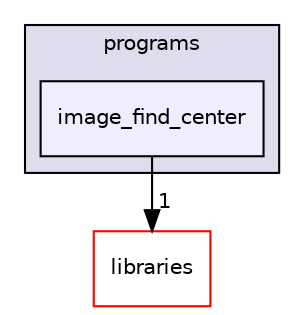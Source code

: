 digraph "xmipp/applications/programs/image_find_center" {
  compound=true
  node [ fontsize="10", fontname="Helvetica"];
  edge [ labelfontsize="10", labelfontname="Helvetica"];
  subgraph clusterdir_592b16dc4070b933e5655da2b0d20bbb {
    graph [ bgcolor="#ddddee", pencolor="black", label="programs" fontname="Helvetica", fontsize="10", URL="dir_592b16dc4070b933e5655da2b0d20bbb.html"]
  dir_d0f15e58080bce731e4d53492fc546cb [shape=box, label="image_find_center", style="filled", fillcolor="#eeeeff", pencolor="black", URL="dir_d0f15e58080bce731e4d53492fc546cb.html"];
  }
  dir_29dba3f3840f20df3b04d1972e99046b [shape=box label="libraries" fillcolor="white" style="filled" color="red" URL="dir_29dba3f3840f20df3b04d1972e99046b.html"];
  dir_d0f15e58080bce731e4d53492fc546cb->dir_29dba3f3840f20df3b04d1972e99046b [headlabel="1", labeldistance=1.5 headhref="dir_000087_000027.html"];
}
